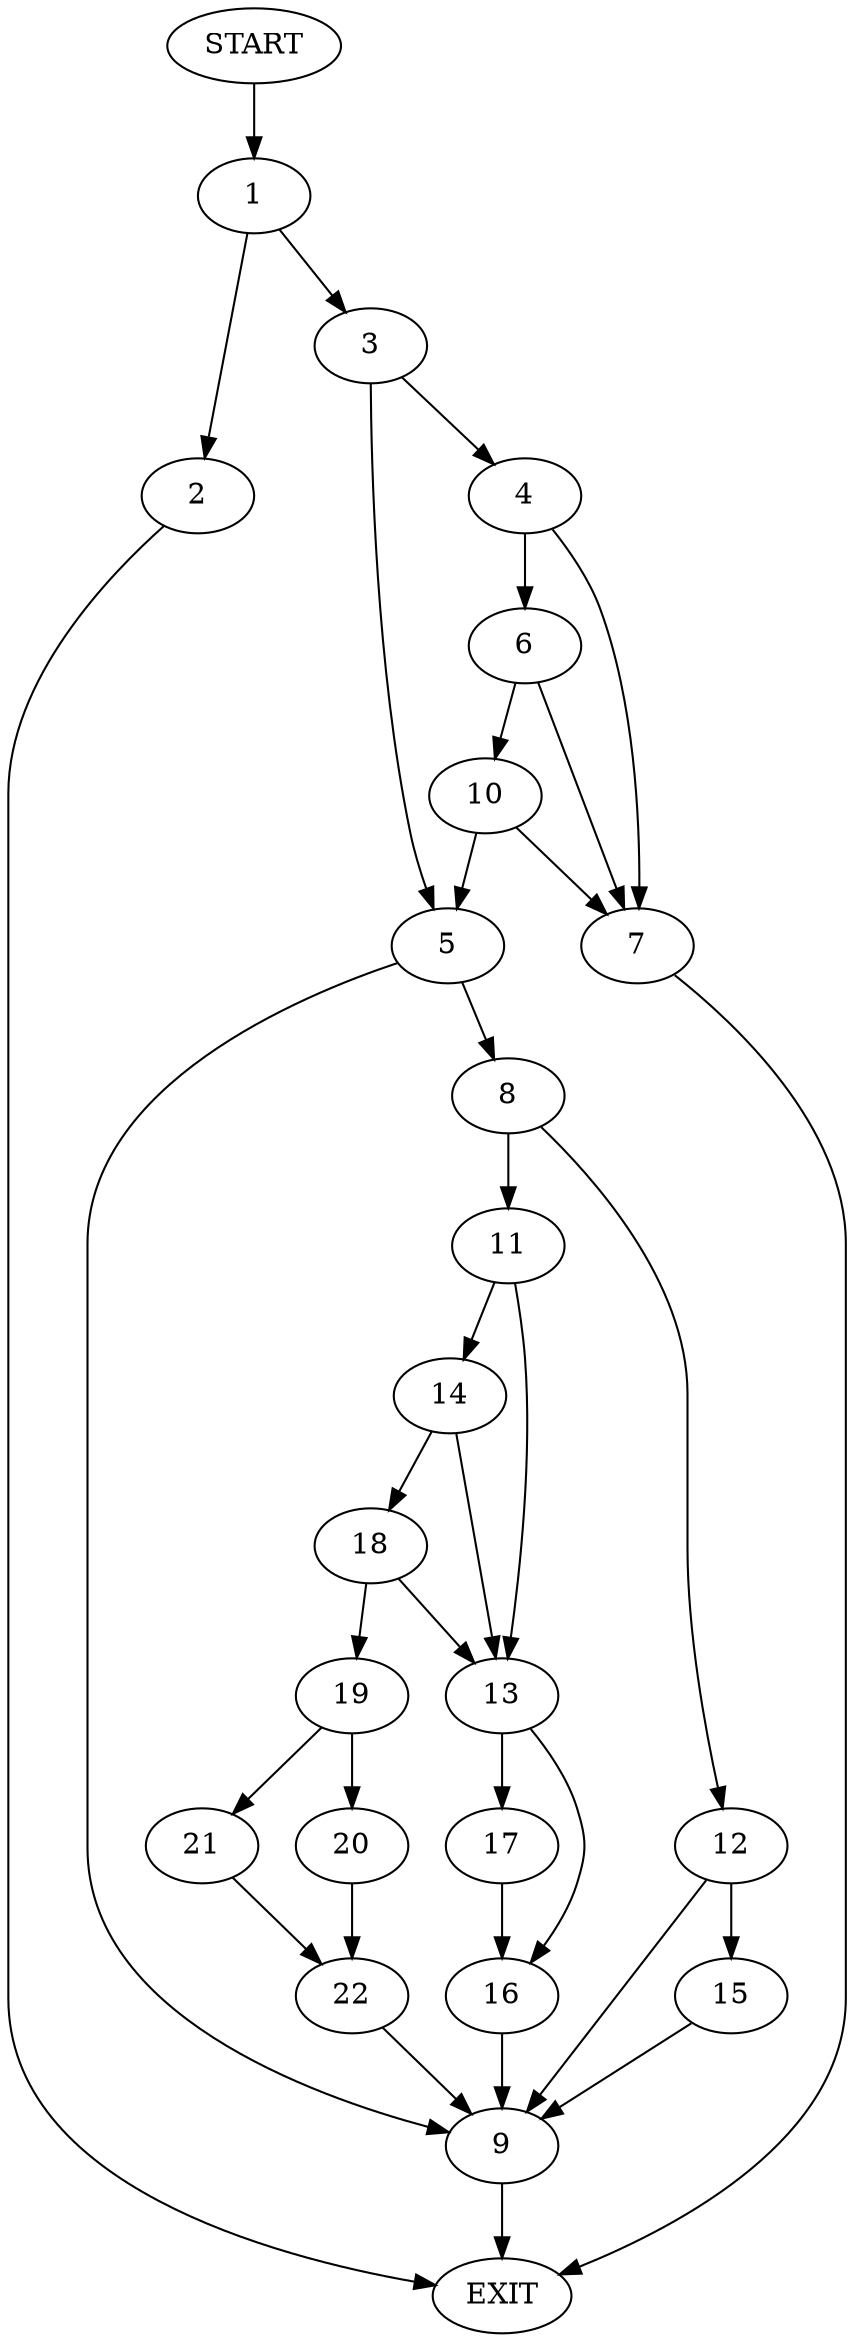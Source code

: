 digraph {
0 [label="START"]
23 [label="EXIT"]
0 -> 1
1 -> 2
1 -> 3
2 -> 23
3 -> 4
3 -> 5
4 -> 6
4 -> 7
5 -> 8
5 -> 9
6 -> 7
6 -> 10
7 -> 23
10 -> 5
10 -> 7
8 -> 11
8 -> 12
9 -> 23
11 -> 13
11 -> 14
12 -> 15
12 -> 9
15 -> 9
13 -> 16
13 -> 17
14 -> 13
14 -> 18
18 -> 13
18 -> 19
19 -> 20
19 -> 21
20 -> 22
21 -> 22
22 -> 9
17 -> 16
16 -> 9
}
